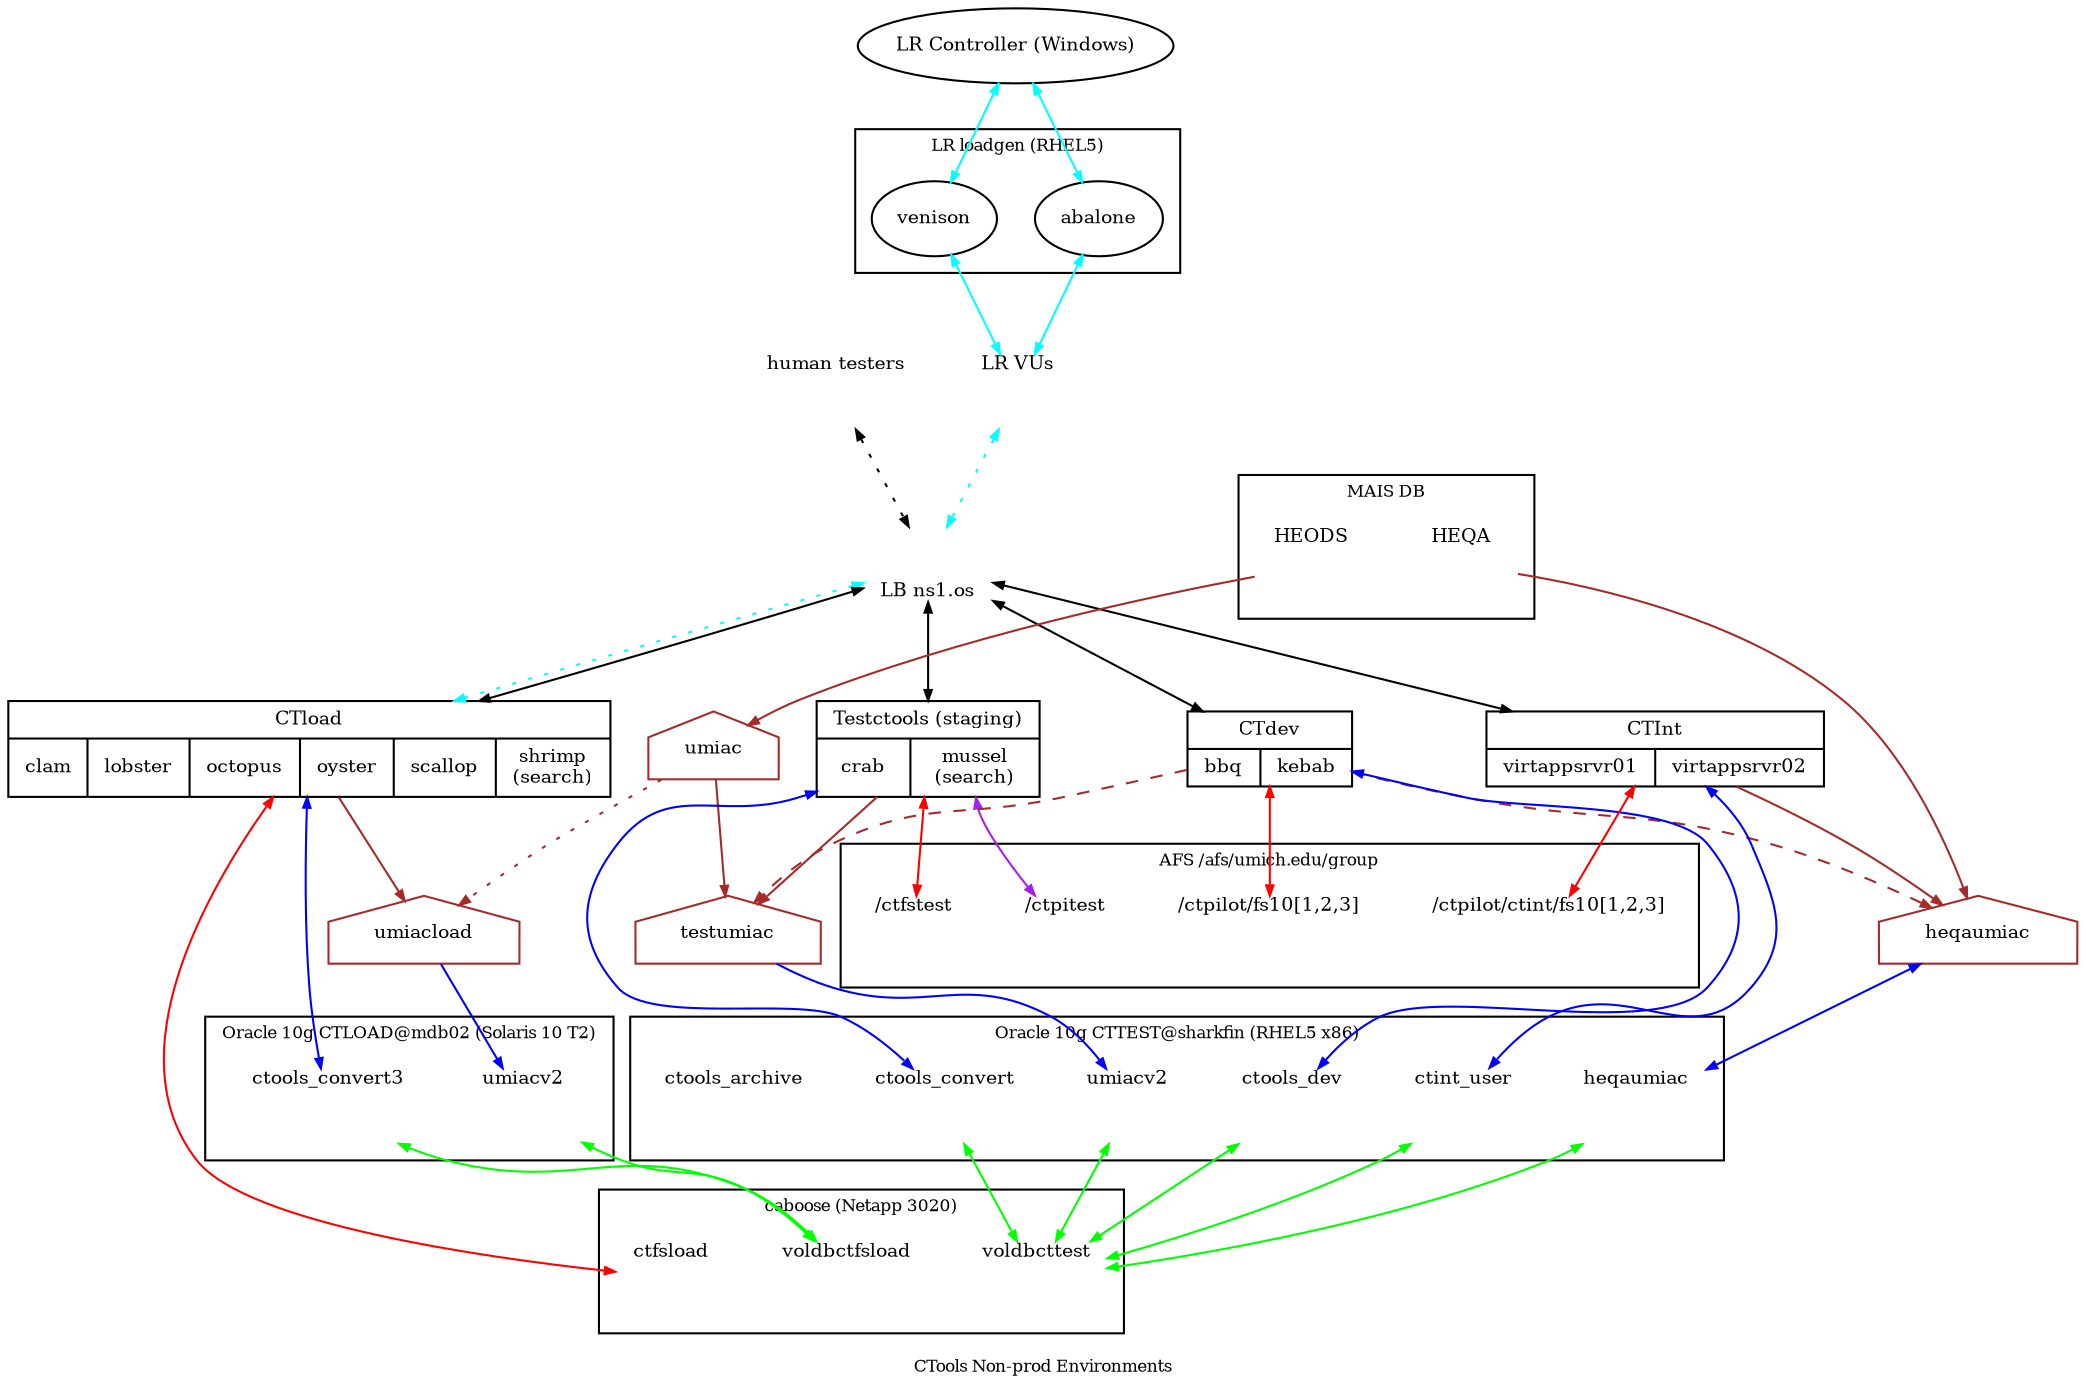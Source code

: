 digraph ctoolsnonprod
{
	overlap = false
#	rankdir = LR
	ranksep = 0.65;
	ratio= "auto";
	comound="true";
	fontsize=8;

	node [shape="oval", fontsize=9, labelloc="t"];
	edge [arrowsize=0.5, color=black, dir="both"];

	label="CTools Non-prod Environments";

	"test-users" [label="human testers", penwidth="0", shapefile="icons/cloud.png"];
	"test-users" -> ns1os [dir="both", style="dotted"];

	loadtestvus [label = "LR VUs", penwidth="0", shapefile="icons/cloud.png"];
	loadtestvus -> ns1os -> ctoolsload [dir="both", style="dotted", color="cyan"];
	
	lrc [label="LR Controller (Windows)", labelloc="c"]
	subgraph cluster_lr {
		label = "LR loadgen (RHEL5)";
		rank = "same";
		abalone; venison;
	}

	abalone [labelloc="c"];
	abalone -> loadtestvus [color="cyan"];
	venison [labelloc="c"];
	venison -> loadtestvus [color="cyan"];
	
	lrc -> abalone [color="cyan"];
	lrc -> venison [color="cyan"];

	ns1os [label="LB ns1.os", labelloc="b", shapefile="icons/gswanson_Citrix_Netscaler_1.png", penwidth="0"];

	HEQA [penwidth="0", shapefile="icons/db.jpg"];
	HEODS [penwidth="0", shapefile="icons/db.jpg"];
#	HEPROD [penwidth="0", shapefile="icons/db.jpg"];
	
	subgraph cluster_maisdb {
		label="MAIS DB";
		rank="same";
		HEQA; 
		HEODS; 
#		HEPROD;
	}

	HEQA -> heqaumiac [color="brown", dir="right"];
	umiac [shape="house", color="brown", labelloc="c"]
	HEODS -> umiac -> testumiac [color="brown", dir="right"];
	umiac -> umiacload [style="dotted", color="brown", dir="right"];
#	HEPROD -> umiac [color="brown"];


	testctools [ shape="record",
		label="{Testctools (staging)|{<crab> crab|<sstest> mussel\n(search)}}", 
		labelloc="c", URL="https://testctools.ds.itd.umich.edu"];

	ns1os -> testctools;
	testumiac [shape="house", color="brown", labelloc="c"];
	testctools -> testumiac [color="brown", dir="left"];
	testctools -> dbcttest [color="blue"];
	testumiac -> dbtestumiac [color="blue", dir="left"];
	afscttest [label="/ctfstest", penwidth="0", shapefile="icons/disk_subsystem.png"];
	testctools -> afscttest [color="red"];
	afscttestsearch [label="/ctpitest", penwidth="0", shapefile="icons/disk_subsystem.png"];
	testctools:sstest -> afscttestsearch [color="purple"];

	ctoolsload [shape="record",
			label="{CTload|{clam|lobster|octopus|oyster|scallop|shrimp\n(search)}}", 
			labelloc="c", URL="https://ctoolsload.ds.itd.umich.edu"];
	ns1os -> ctoolsload;
	umiacload [shape="house", color="brown", labelloc="c"];
	ctoolsload -> umiacload [color="brown", dir="left"];
	ctoolsload -> dbctload [color="blue"];
	umiacload -> dbumiacload [color="blue", dir="left"];
	ctfsload [penwidth="0", shapefile="icons/disk_subsystem.png"];
	ctoolsload -> ctfsload [color="red"];
	voldbctfsload [penwidth="0", shapefile="icons/disk_subsystem.png"];
	dbctload [label="ctools_convert3", penwidth="0", shapefile="icons/db.jpg"];
	dbctload -> voldbctfsload [color="green"];
	dbumiacload [label="umiacv2", penwidth="0", shapefile="icons/db.jpg"];
	dbumiacload -> voldbctfsload [color="green"];

	ctdev [shape="record",
		label="{CTdev|{bbq|kebab}}", labelloc="c", URL="https://ctdev.ds.itd.umich.edu"];
	ns1os -> ctdev;
	heqaumiac [shape="house", color="brown", labelloc="c"];
	ctdev -> heqaumiac [style = "dashed", color="brown", dir="left"];
	ctdev -> testumiac [style = "dashed", color="brown", dir="left"];
	ctdev -> dbctdev [color="blue"];
	heqaumiac -> dbheqaumiac [color="blue"];
	afsctpilot [label="/ctpilot/fs10[1,2,3]", penwidth="0", shapefile="icons/disk_subsystem.png"];
	ctdev -> afsctpilot [color="red"];

	ctint [shape="record",
		label="{CTInt|{virtappsrvr01|virtappsrvr02}}", labelloc="c", URL="https://ctint.ds.itd.umich.edu"];
	ns1os -> ctint;
	ctint -> heqaumiac [color="brown", dir="left"];
	ctint -> dbctint [color="blue"];
	afsctpilotint [label="/ctpilot/ctint/fs10[1,2,3]", penwidth="0", shapefile="icons/disk_subsystem.png"];
	ctint -> afsctpilotint [color="red"];

	voldbcttest [penwidth="0", shapefile="icons/disk_subsystem.png"];
	dbcttest [label="ctools_convert", penwidth="0", shapefile="icons/db.jpg"];
	dbcttest -> voldbcttest [color="green"];
	dbtestumiac [label="umiacv2", penwidth="0", shapefile="icons/db.jpg"];
	dbtestumiac -> voldbcttest [color="green"];
	dbctdev [label="ctools_dev", penwidth="0", shapefile="icons/db.jpg"];
	dbctdev -> voldbcttest [color="green"];
	dbctint [label="ctint_user", penwidth="0", shapefile="icons/db.jpg"];
	dbctint -> voldbcttest [color="green"];
	dbheqaumiac [label="heqaumiac",penwidth="0", shapefile="icons/db.jpg"];
	dbheqaumiac -> voldbcttest [color="green"];

	subgraph {
		umiac; umiacload; testumiac; heqaumiac;
	}

	subgraph cluster_afs {
		label = "AFS /afs/umich.edu/group";
		rank = "same";
		afscttest; afscttestsearch; afsctpilotint; afsctpilot; 
	}

	subgraph cluster_netapp {
		label = "caboose (Netapp 3020)";
		URL="http://ctstats.os.itd.umich.edu/stats-bin/drraw.cgi?Mode=view;Dashboard=1202420113.2594";
		rank = "same";
		ctfsload; voldbctfsload; voldbcttest;
	}

	dbctoolsarchive [label="ctools_archive", penwidth="0", shapefile="icons/db.jpg"];
	subgraph cluster_sharkfin {
		label = "Oracle 10g CTTEST@sharkfin (RHEL5 x86)";
		rank = "same";
		dbcttest; dbctint; dbctdev; dbtestumiac; dbctoolsarchive; dbheqaumiac;
	}

	subgraph cluster_mdb02 {
		label = "Oracle 10g CTLOAD@mdb02 (Solaris 10 T2)";
		rank = "same";
		dbctload; dbumiacload;
	}
}

